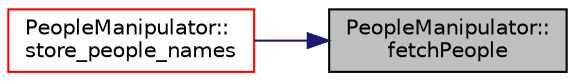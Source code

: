 digraph "PeopleManipulator::fetchPeople"
{
 // LATEX_PDF_SIZE
  edge [fontname="Helvetica",fontsize="10",labelfontname="Helvetica",labelfontsize="10"];
  node [fontname="Helvetica",fontsize="10",shape=record];
  rankdir="RL";
  Node1 [label="PeopleManipulator::\lfetchPeople",height=0.2,width=0.4,color="black", fillcolor="grey75", style="filled", fontcolor="black",tooltip=" "];
  Node1 -> Node2 [dir="back",color="midnightblue",fontsize="10",style="solid",fontname="Helvetica"];
  Node2 [label="PeopleManipulator::\lstore_people_names",height=0.2,width=0.4,color="red", fillcolor="white", style="filled",URL="$class_people_manipulator.html#ad432e10cbb877cc773f136451509ead1",tooltip=" "];
}
